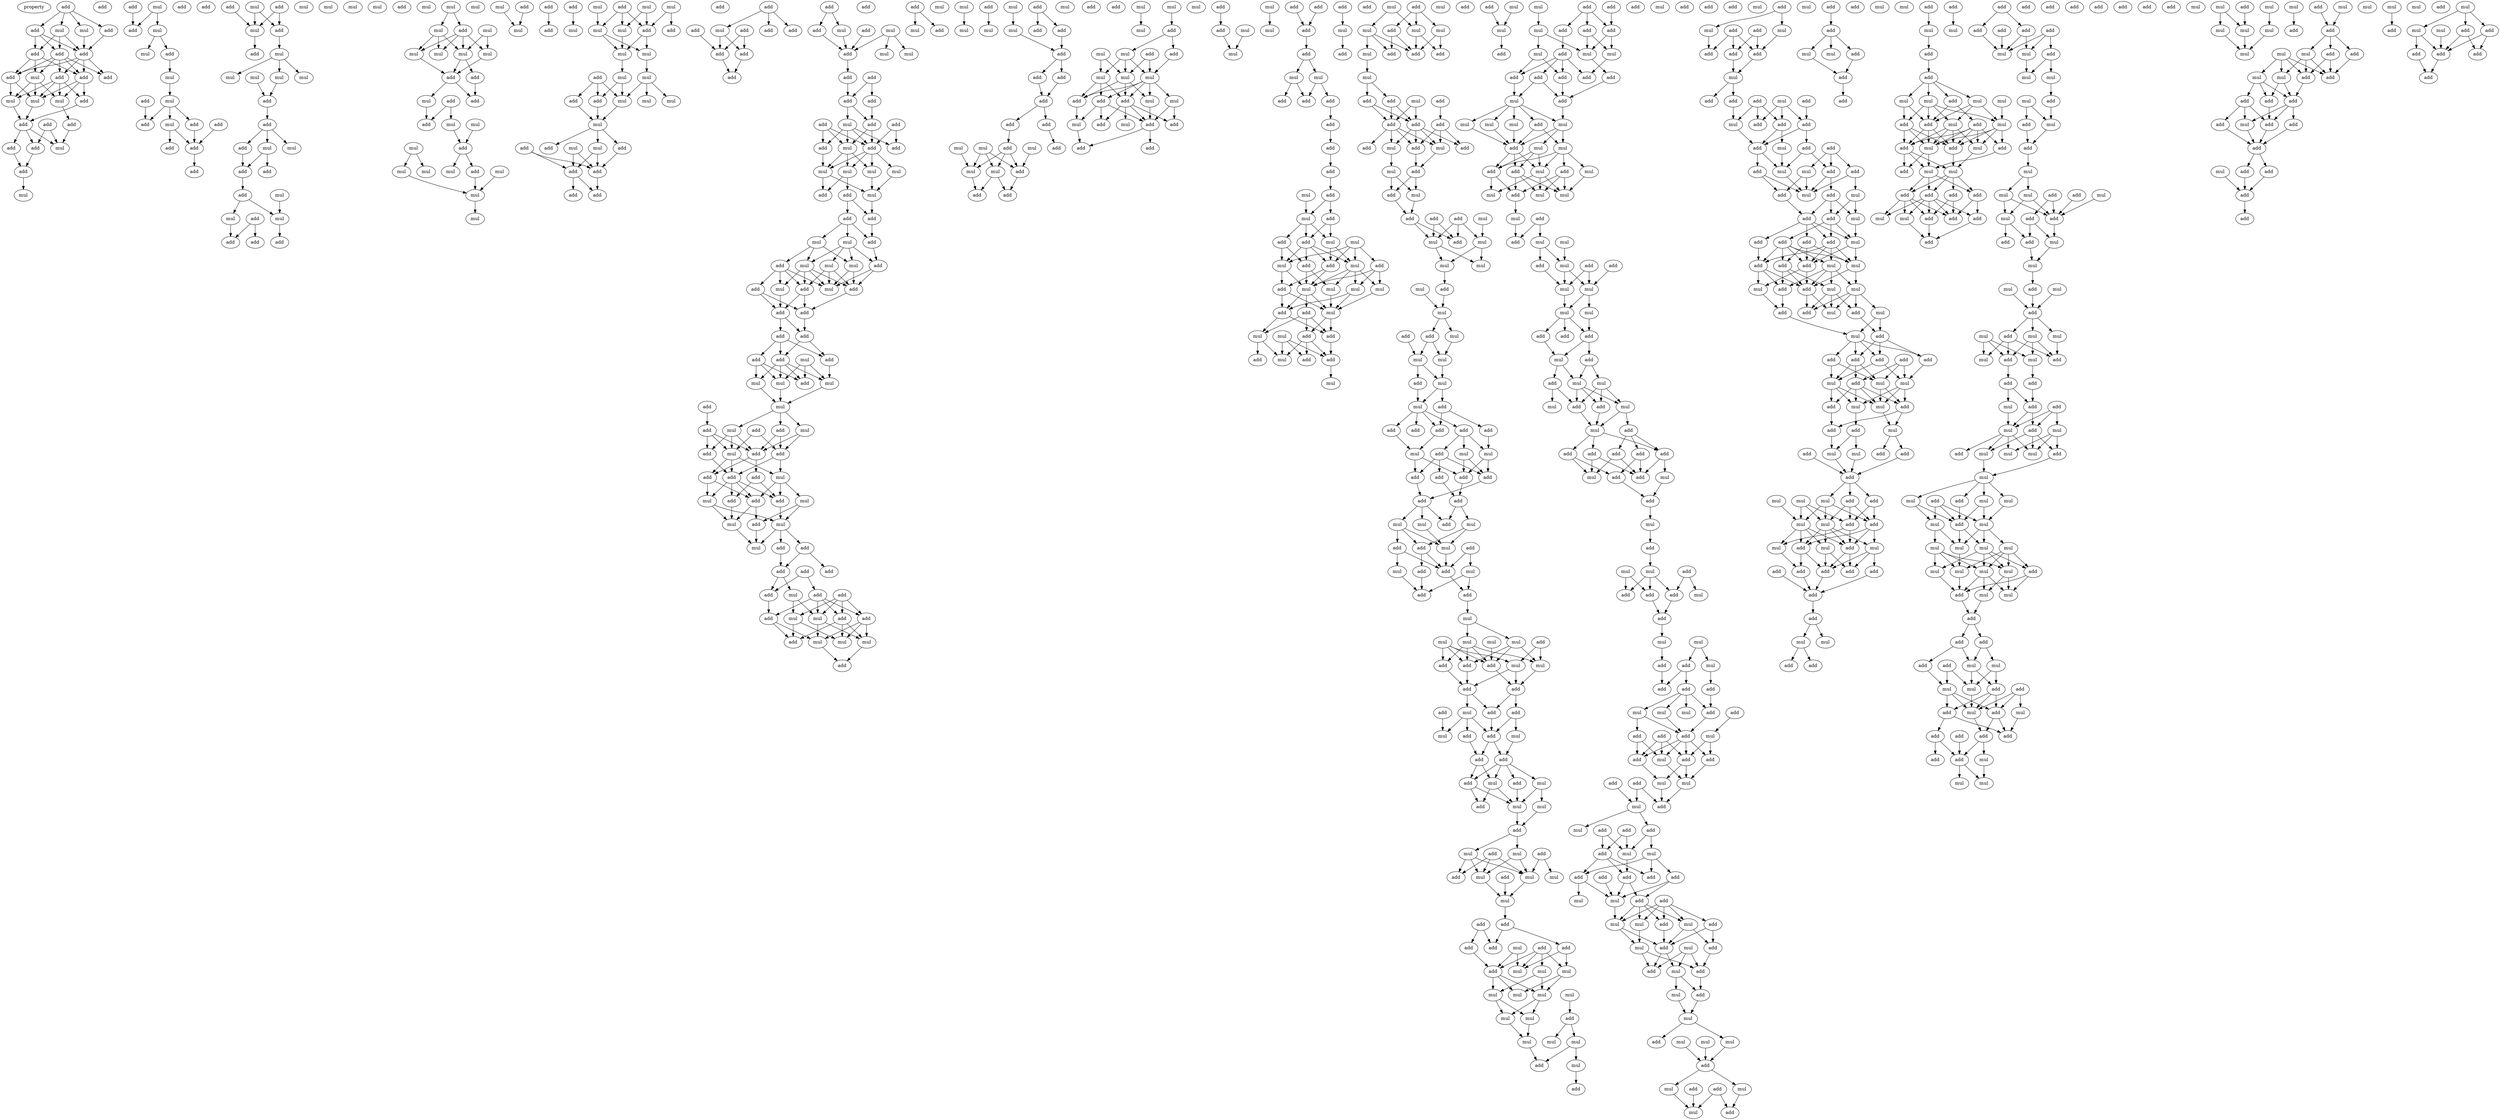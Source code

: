 digraph {
    node [fontcolor=black]
    property [mul=2,lf=1.3]
    0 [ label = add ];
    1 [ label = add ];
    2 [ label = mul ];
    3 [ label = mul ];
    4 [ label = add ];
    5 [ label = add ];
    6 [ label = add ];
    7 [ label = add ];
    8 [ label = add ];
    9 [ label = add ];
    10 [ label = mul ];
    11 [ label = add ];
    12 [ label = add ];
    13 [ label = mul ];
    14 [ label = mul ];
    15 [ label = add ];
    16 [ label = mul ];
    17 [ label = add ];
    18 [ label = add ];
    19 [ label = add ];
    20 [ label = add ];
    21 [ label = mul ];
    22 [ label = add ];
    23 [ label = add ];
    24 [ label = add ];
    25 [ label = mul ];
    26 [ label = mul ];
    27 [ label = add ];
    28 [ label = add ];
    29 [ label = mul ];
    30 [ label = mul ];
    31 [ label = add ];
    32 [ label = add ];
    33 [ label = add ];
    34 [ label = mul ];
    35 [ label = mul ];
    36 [ label = add ];
    37 [ label = add ];
    38 [ label = add ];
    39 [ label = mul ];
    40 [ label = add ];
    41 [ label = add ];
    42 [ label = add ];
    43 [ label = add ];
    44 [ label = add ];
    45 [ label = add ];
    46 [ label = mul ];
    47 [ label = mul ];
    48 [ label = add ];
    49 [ label = add ];
    50 [ label = mul ];
    51 [ label = mul ];
    52 [ label = mul ];
    53 [ label = mul ];
    54 [ label = mul ];
    55 [ label = mul ];
    56 [ label = add ];
    57 [ label = mul ];
    58 [ label = add ];
    59 [ label = add ];
    60 [ label = mul ];
    61 [ label = mul ];
    62 [ label = mul ];
    63 [ label = add ];
    64 [ label = add ];
    65 [ label = mul ];
    66 [ label = add ];
    67 [ label = mul ];
    68 [ label = mul ];
    69 [ label = add ];
    70 [ label = mul ];
    71 [ label = add ];
    72 [ label = add ];
    73 [ label = add ];
    74 [ label = add ];
    75 [ label = mul ];
    76 [ label = mul ];
    77 [ label = mul ];
    78 [ label = add ];
    79 [ label = mul ];
    80 [ label = mul ];
    81 [ label = mul ];
    82 [ label = mul ];
    83 [ label = mul ];
    84 [ label = mul ];
    85 [ label = add ];
    86 [ label = add ];
    87 [ label = mul ];
    88 [ label = add ];
    89 [ label = add ];
    90 [ label = add ];
    91 [ label = mul ];
    92 [ label = mul ];
    93 [ label = mul ];
    94 [ label = add ];
    95 [ label = mul ];
    96 [ label = mul ];
    97 [ label = add ];
    98 [ label = mul ];
    99 [ label = mul ];
    100 [ label = mul ];
    101 [ label = mul ];
    102 [ label = mul ];
    103 [ label = add ];
    104 [ label = add ];
    105 [ label = mul ];
    106 [ label = add ];
    107 [ label = add ];
    108 [ label = mul ];
    109 [ label = add ];
    110 [ label = mul ];
    111 [ label = mul ];
    112 [ label = mul ];
    113 [ label = mul ];
    114 [ label = add ];
    115 [ label = mul ];
    116 [ label = add ];
    117 [ label = mul ];
    118 [ label = mul ];
    119 [ label = add ];
    120 [ label = mul ];
    121 [ label = mul ];
    122 [ label = mul ];
    123 [ label = mul ];
    124 [ label = mul ];
    125 [ label = add ];
    126 [ label = add ];
    127 [ label = mul ];
    128 [ label = mul ];
    129 [ label = add ];
    130 [ label = add ];
    131 [ label = mul ];
    132 [ label = add ];
    133 [ label = add ];
    134 [ label = add ];
    135 [ label = add ];
    136 [ label = add ];
    137 [ label = add ];
    138 [ label = add ];
    139 [ label = add ];
    140 [ label = mul ];
    141 [ label = add ];
    142 [ label = add ];
    143 [ label = add ];
    144 [ label = add ];
    145 [ label = add ];
    146 [ label = add ];
    147 [ label = add ];
    148 [ label = mul ];
    149 [ label = add ];
    150 [ label = mul ];
    151 [ label = add ];
    152 [ label = add ];
    153 [ label = mul ];
    154 [ label = mul ];
    155 [ label = add ];
    156 [ label = add ];
    157 [ label = add ];
    158 [ label = add ];
    159 [ label = mul ];
    160 [ label = add ];
    161 [ label = add ];
    162 [ label = add ];
    163 [ label = add ];
    164 [ label = add ];
    165 [ label = mul ];
    166 [ label = add ];
    167 [ label = mul ];
    168 [ label = mul ];
    169 [ label = mul ];
    170 [ label = mul ];
    171 [ label = mul ];
    172 [ label = add ];
    173 [ label = add ];
    174 [ label = add ];
    175 [ label = add ];
    176 [ label = mul ];
    177 [ label = mul ];
    178 [ label = add ];
    179 [ label = mul ];
    180 [ label = mul ];
    181 [ label = add ];
    182 [ label = add ];
    183 [ label = mul ];
    184 [ label = add ];
    185 [ label = mul ];
    186 [ label = mul ];
    187 [ label = add ];
    188 [ label = add ];
    189 [ label = add ];
    190 [ label = add ];
    191 [ label = add ];
    192 [ label = add ];
    193 [ label = add ];
    194 [ label = mul ];
    195 [ label = add ];
    196 [ label = add ];
    197 [ label = add ];
    198 [ label = mul ];
    199 [ label = add ];
    200 [ label = mul ];
    201 [ label = mul ];
    202 [ label = add ];
    203 [ label = mul ];
    204 [ label = mul ];
    205 [ label = mul ];
    206 [ label = add ];
    207 [ label = add ];
    208 [ label = add ];
    209 [ label = add ];
    210 [ label = mul ];
    211 [ label = add ];
    212 [ label = add ];
    213 [ label = add ];
    214 [ label = add ];
    215 [ label = mul ];
    216 [ label = add ];
    217 [ label = mul ];
    218 [ label = add ];
    219 [ label = add ];
    220 [ label = mul ];
    221 [ label = add ];
    222 [ label = mul ];
    223 [ label = add ];
    224 [ label = mul ];
    225 [ label = mul ];
    226 [ label = add ];
    227 [ label = add ];
    228 [ label = add ];
    229 [ label = add ];
    230 [ label = add ];
    231 [ label = add ];
    232 [ label = mul ];
    233 [ label = add ];
    234 [ label = add ];
    235 [ label = add ];
    236 [ label = mul ];
    237 [ label = add ];
    238 [ label = add ];
    239 [ label = mul ];
    240 [ label = mul ];
    241 [ label = mul ];
    242 [ label = add ];
    243 [ label = mul ];
    244 [ label = add ];
    245 [ label = add ];
    246 [ label = mul ];
    247 [ label = mul ];
    248 [ label = add ];
    249 [ label = mul ];
    250 [ label = add ];
    251 [ label = mul ];
    252 [ label = mul ];
    253 [ label = mul ];
    254 [ label = add ];
    255 [ label = add ];
    256 [ label = mul ];
    257 [ label = add ];
    258 [ label = mul ];
    259 [ label = add ];
    260 [ label = add ];
    261 [ label = add ];
    262 [ label = add ];
    263 [ label = add ];
    264 [ label = add ];
    265 [ label = add ];
    266 [ label = add ];
    267 [ label = mul ];
    268 [ label = add ];
    269 [ label = mul ];
    270 [ label = mul ];
    271 [ label = add ];
    272 [ label = mul ];
    273 [ label = mul ];
    274 [ label = add ];
    275 [ label = add ];
    276 [ label = add ];
    277 [ label = mul ];
    278 [ label = mul ];
    279 [ label = mul ];
    280 [ label = mul ];
    281 [ label = add ];
    282 [ label = mul ];
    283 [ label = add ];
    284 [ label = mul ];
    285 [ label = add ];
    286 [ label = mul ];
    287 [ label = mul ];
    288 [ label = mul ];
    289 [ label = mul ];
    290 [ label = mul ];
    291 [ label = add ];
    292 [ label = add ];
    293 [ label = add ];
    294 [ label = mul ];
    295 [ label = add ];
    296 [ label = add ];
    297 [ label = mul ];
    298 [ label = add ];
    299 [ label = add ];
    300 [ label = add ];
    301 [ label = add ];
    302 [ label = mul ];
    303 [ label = add ];
    304 [ label = mul ];
    305 [ label = mul ];
    306 [ label = add ];
    307 [ label = add ];
    308 [ label = mul ];
    309 [ label = add ];
    310 [ label = add ];
    311 [ label = mul ];
    312 [ label = mul ];
    313 [ label = add ];
    314 [ label = add ];
    315 [ label = add ];
    316 [ label = add ];
    317 [ label = add ];
    318 [ label = mul ];
    319 [ label = add ];
    320 [ label = add ];
    321 [ label = add ];
    322 [ label = add ];
    323 [ label = add ];
    324 [ label = mul ];
    325 [ label = add ];
    326 [ label = mul ];
    327 [ label = add ];
    328 [ label = add ];
    329 [ label = mul ];
    330 [ label = mul ];
    331 [ label = mul ];
    332 [ label = mul ];
    333 [ label = add ];
    334 [ label = add ];
    335 [ label = add ];
    336 [ label = mul ];
    337 [ label = mul ];
    338 [ label = add ];
    339 [ label = mul ];
    340 [ label = mul ];
    341 [ label = mul ];
    342 [ label = add ];
    343 [ label = add ];
    344 [ label = mul ];
    345 [ label = add ];
    346 [ label = add ];
    347 [ label = mul ];
    348 [ label = add ];
    349 [ label = add ];
    350 [ label = add ];
    351 [ label = mul ];
    352 [ label = mul ];
    353 [ label = mul ];
    354 [ label = add ];
    355 [ label = mul ];
    356 [ label = mul ];
    357 [ label = mul ];
    358 [ label = add ];
    359 [ label = add ];
    360 [ label = mul ];
    361 [ label = add ];
    362 [ label = add ];
    363 [ label = mul ];
    364 [ label = add ];
    365 [ label = add ];
    366 [ label = add ];
    367 [ label = mul ];
    368 [ label = mul ];
    369 [ label = add ];
    370 [ label = add ];
    371 [ label = add ];
    372 [ label = mul ];
    373 [ label = add ];
    374 [ label = add ];
    375 [ label = mul ];
    376 [ label = add ];
    377 [ label = add ];
    378 [ label = mul ];
    379 [ label = add ];
    380 [ label = mul ];
    381 [ label = mul ];
    382 [ label = add ];
    383 [ label = add ];
    384 [ label = add ];
    385 [ label = mul ];
    386 [ label = mul ];
    387 [ label = add ];
    388 [ label = mul ];
    389 [ label = add ];
    390 [ label = mul ];
    391 [ label = mul ];
    392 [ label = add ];
    393 [ label = mul ];
    394 [ label = mul ];
    395 [ label = add ];
    396 [ label = add ];
    397 [ label = mul ];
    398 [ label = mul ];
    399 [ label = mul ];
    400 [ label = add ];
    401 [ label = mul ];
    402 [ label = add ];
    403 [ label = add ];
    404 [ label = add ];
    405 [ label = add ];
    406 [ label = add ];
    407 [ label = add ];
    408 [ label = mul ];
    409 [ label = mul ];
    410 [ label = mul ];
    411 [ label = add ];
    412 [ label = add ];
    413 [ label = add ];
    414 [ label = add ];
    415 [ label = add ];
    416 [ label = add ];
    417 [ label = add ];
    418 [ label = mul ];
    419 [ label = mul ];
    420 [ label = mul ];
    421 [ label = add ];
    422 [ label = add ];
    423 [ label = add ];
    424 [ label = add ];
    425 [ label = mul ];
    426 [ label = mul ];
    427 [ label = add ];
    428 [ label = mul ];
    429 [ label = add ];
    430 [ label = add ];
    431 [ label = add ];
    432 [ label = mul ];
    433 [ label = mul ];
    434 [ label = mul ];
    435 [ label = mul ];
    436 [ label = mul ];
    437 [ label = add ];
    438 [ label = add ];
    439 [ label = add ];
    440 [ label = add ];
    441 [ label = mul ];
    442 [ label = mul ];
    443 [ label = add ];
    444 [ label = add ];
    445 [ label = mul ];
    446 [ label = add ];
    447 [ label = add ];
    448 [ label = add ];
    449 [ label = add ];
    450 [ label = mul ];
    451 [ label = add ];
    452 [ label = mul ];
    453 [ label = add ];
    454 [ label = add ];
    455 [ label = mul ];
    456 [ label = add ];
    457 [ label = add ];
    458 [ label = mul ];
    459 [ label = add ];
    460 [ label = mul ];
    461 [ label = mul ];
    462 [ label = add ];
    463 [ label = add ];
    464 [ label = add ];
    465 [ label = mul ];
    466 [ label = mul ];
    467 [ label = mul ];
    468 [ label = add ];
    469 [ label = mul ];
    470 [ label = add ];
    471 [ label = mul ];
    472 [ label = mul ];
    473 [ label = add ];
    474 [ label = add ];
    475 [ label = add ];
    476 [ label = add ];
    477 [ label = add ];
    478 [ label = add ];
    479 [ label = mul ];
    480 [ label = mul ];
    481 [ label = add ];
    482 [ label = mul ];
    483 [ label = mul ];
    484 [ label = mul ];
    485 [ label = mul ];
    486 [ label = mul ];
    487 [ label = mul ];
    488 [ label = add ];
    489 [ label = mul ];
    490 [ label = mul ];
    491 [ label = mul ];
    492 [ label = mul ];
    493 [ label = mul ];
    494 [ label = add ];
    495 [ label = mul ];
    496 [ label = add ];
    497 [ label = add ];
    498 [ label = mul ];
    499 [ label = mul ];
    500 [ label = mul ];
    501 [ label = add ];
    502 [ label = add ];
    503 [ label = add ];
    504 [ label = add ];
    505 [ label = add ];
    506 [ label = add ];
    507 [ label = mul ];
    508 [ label = add ];
    509 [ label = mul ];
    510 [ label = mul ];
    511 [ label = mul ];
    512 [ label = add ];
    513 [ label = add ];
    514 [ label = add ];
    515 [ label = add ];
    516 [ label = add ];
    517 [ label = add ];
    518 [ label = mul ];
    519 [ label = mul ];
    520 [ label = mul ];
    521 [ label = mul ];
    522 [ label = add ];
    523 [ label = mul ];
    524 [ label = add ];
    525 [ label = mul ];
    526 [ label = mul ];
    527 [ label = mul ];
    528 [ label = mul ];
    529 [ label = add ];
    530 [ label = add ];
    531 [ label = add ];
    532 [ label = mul ];
    533 [ label = add ];
    534 [ label = mul ];
    535 [ label = mul ];
    536 [ label = add ];
    537 [ label = mul ];
    538 [ label = add ];
    539 [ label = mul ];
    540 [ label = mul ];
    541 [ label = add ];
    542 [ label = mul ];
    543 [ label = add ];
    544 [ label = add ];
    545 [ label = mul ];
    546 [ label = mul ];
    547 [ label = mul ];
    548 [ label = mul ];
    549 [ label = add ];
    550 [ label = add ];
    551 [ label = add ];
    552 [ label = add ];
    553 [ label = mul ];
    554 [ label = mul ];
    555 [ label = add ];
    556 [ label = mul ];
    557 [ label = add ];
    558 [ label = mul ];
    559 [ label = add ];
    560 [ label = mul ];
    561 [ label = add ];
    562 [ label = mul ];
    563 [ label = mul ];
    564 [ label = add ];
    565 [ label = add ];
    566 [ label = add ];
    567 [ label = add ];
    568 [ label = add ];
    569 [ label = add ];
    570 [ label = mul ];
    571 [ label = add ];
    572 [ label = mul ];
    573 [ label = add ];
    574 [ label = add ];
    575 [ label = add ];
    576 [ label = mul ];
    577 [ label = add ];
    578 [ label = mul ];
    579 [ label = add ];
    580 [ label = mul ];
    581 [ label = add ];
    582 [ label = add ];
    583 [ label = add ];
    584 [ label = mul ];
    585 [ label = add ];
    586 [ label = mul ];
    587 [ label = mul ];
    588 [ label = add ];
    589 [ label = mul ];
    590 [ label = add ];
    591 [ label = add ];
    592 [ label = add ];
    593 [ label = add ];
    594 [ label = mul ];
    595 [ label = add ];
    596 [ label = add ];
    597 [ label = mul ];
    598 [ label = mul ];
    599 [ label = add ];
    600 [ label = add ];
    601 [ label = add ];
    602 [ label = mul ];
    603 [ label = add ];
    604 [ label = mul ];
    605 [ label = add ];
    606 [ label = add ];
    607 [ label = add ];
    608 [ label = mul ];
    609 [ label = mul ];
    610 [ label = add ];
    611 [ label = mul ];
    612 [ label = add ];
    613 [ label = add ];
    614 [ label = mul ];
    615 [ label = add ];
    616 [ label = add ];
    617 [ label = mul ];
    618 [ label = mul ];
    619 [ label = add ];
    620 [ label = add ];
    621 [ label = add ];
    622 [ label = add ];
    623 [ label = add ];
    624 [ label = add ];
    625 [ label = add ];
    626 [ label = mul ];
    627 [ label = mul ];
    628 [ label = add ];
    629 [ label = mul ];
    630 [ label = add ];
    631 [ label = mul ];
    632 [ label = add ];
    633 [ label = mul ];
    634 [ label = add ];
    635 [ label = mul ];
    636 [ label = add ];
    637 [ label = mul ];
    638 [ label = add ];
    639 [ label = add ];
    640 [ label = mul ];
    641 [ label = add ];
    642 [ label = add ];
    643 [ label = add ];
    644 [ label = mul ];
    645 [ label = mul ];
    646 [ label = add ];
    647 [ label = mul ];
    648 [ label = mul ];
    649 [ label = mul ];
    650 [ label = mul ];
    651 [ label = add ];
    652 [ label = mul ];
    653 [ label = add ];
    654 [ label = mul ];
    655 [ label = add ];
    656 [ label = add ];
    657 [ label = mul ];
    658 [ label = add ];
    659 [ label = mul ];
    660 [ label = add ];
    661 [ label = mul ];
    662 [ label = add ];
    663 [ label = add ];
    664 [ label = add ];
    665 [ label = add ];
    666 [ label = mul ];
    667 [ label = add ];
    668 [ label = add ];
    669 [ label = add ];
    670 [ label = mul ];
    671 [ label = add ];
    672 [ label = mul ];
    673 [ label = add ];
    674 [ label = add ];
    675 [ label = add ];
    676 [ label = add ];
    677 [ label = mul ];
    678 [ label = add ];
    679 [ label = add ];
    680 [ label = add ];
    681 [ label = mul ];
    682 [ label = mul ];
    683 [ label = add ];
    684 [ label = add ];
    685 [ label = mul ];
    686 [ label = add ];
    687 [ label = add ];
    688 [ label = mul ];
    689 [ label = mul ];
    690 [ label = add ];
    691 [ label = add ];
    692 [ label = add ];
    693 [ label = mul ];
    694 [ label = add ];
    695 [ label = add ];
    696 [ label = add ];
    697 [ label = mul ];
    698 [ label = add ];
    699 [ label = add ];
    700 [ label = mul ];
    701 [ label = add ];
    702 [ label = add ];
    703 [ label = mul ];
    704 [ label = mul ];
    705 [ label = add ];
    706 [ label = mul ];
    707 [ label = mul ];
    708 [ label = add ];
    709 [ label = add ];
    710 [ label = add ];
    711 [ label = mul ];
    712 [ label = mul ];
    713 [ label = add ];
    714 [ label = add ];
    715 [ label = add ];
    716 [ label = add ];
    717 [ label = add ];
    718 [ label = add ];
    719 [ label = mul ];
    720 [ label = mul ];
    721 [ label = mul ];
    722 [ label = add ];
    723 [ label = add ];
    724 [ label = mul ];
    725 [ label = mul ];
    726 [ label = add ];
    727 [ label = add ];
    728 [ label = mul ];
    729 [ label = add ];
    730 [ label = mul ];
    731 [ label = add ];
    732 [ label = mul ];
    733 [ label = add ];
    734 [ label = add ];
    735 [ label = add ];
    736 [ label = mul ];
    737 [ label = add ];
    738 [ label = add ];
    739 [ label = mul ];
    740 [ label = mul ];
    741 [ label = add ];
    742 [ label = add ];
    743 [ label = mul ];
    744 [ label = mul ];
    745 [ label = mul ];
    746 [ label = add ];
    747 [ label = add ];
    748 [ label = mul ];
    749 [ label = mul ];
    750 [ label = add ];
    751 [ label = add ];
    752 [ label = add ];
    753 [ label = add ];
    754 [ label = add ];
    755 [ label = add ];
    756 [ label = mul ];
    757 [ label = add ];
    758 [ label = mul ];
    759 [ label = mul ];
    760 [ label = add ];
    761 [ label = add ];
    762 [ label = add ];
    763 [ label = add ];
    764 [ label = mul ];
    765 [ label = mul ];
    766 [ label = add ];
    767 [ label = add ];
    768 [ label = add ];
    769 [ label = add ];
    770 [ label = mul ];
    771 [ label = mul ];
    772 [ label = add ];
    773 [ label = mul ];
    774 [ label = add ];
    775 [ label = add ];
    776 [ label = mul ];
    777 [ label = mul ];
    778 [ label = mul ];
    779 [ label = mul ];
    780 [ label = add ];
    781 [ label = add ];
    782 [ label = add ];
    783 [ label = add ];
    784 [ label = mul ];
    785 [ label = mul ];
    786 [ label = add ];
    787 [ label = mul ];
    788 [ label = add ];
    789 [ label = add ];
    790 [ label = mul ];
    791 [ label = mul ];
    792 [ label = mul ];
    793 [ label = add ];
    794 [ label = add ];
    795 [ label = add ];
    796 [ label = add ];
    797 [ label = add ];
    798 [ label = add ];
    799 [ label = add ];
    800 [ label = mul ];
    801 [ label = add ];
    802 [ label = mul ];
    803 [ label = add ];
    804 [ label = add ];
    805 [ label = add ];
    806 [ label = add ];
    807 [ label = add ];
    808 [ label = add ];
    809 [ label = add ];
    810 [ label = mul ];
    811 [ label = mul ];
    812 [ label = mul ];
    813 [ label = add ];
    814 [ label = mul ];
    815 [ label = mul ];
    816 [ label = mul ];
    817 [ label = add ];
    818 [ label = add ];
    819 [ label = add ];
    820 [ label = add ];
    821 [ label = mul ];
    822 [ label = add ];
    823 [ label = add ];
    824 [ label = mul ];
    825 [ label = add ];
    826 [ label = mul ];
    827 [ label = mul ];
    828 [ label = mul ];
    829 [ label = add ];
    830 [ label = mul ];
    831 [ label = add ];
    832 [ label = add ];
    833 [ label = add ];
    834 [ label = add ];
    835 [ label = mul ];
    836 [ label = mul ];
    837 [ label = mul ];
    838 [ label = add ];
    839 [ label = add ];
    840 [ label = mul ];
    841 [ label = add ];
    842 [ label = add ];
    843 [ label = mul ];
    844 [ label = add ];
    845 [ label = mul ];
    846 [ label = mul ];
    847 [ label = add ];
    848 [ label = mul ];
    849 [ label = add ];
    850 [ label = mul ];
    851 [ label = add ];
    852 [ label = add ];
    853 [ label = add ];
    854 [ label = mul ];
    855 [ label = add ];
    856 [ label = mul ];
    857 [ label = add ];
    858 [ label = mul ];
    859 [ label = add ];
    860 [ label = mul ];
    861 [ label = add ];
    862 [ label = mul ];
    863 [ label = mul ];
    864 [ label = add ];
    865 [ label = mul ];
    866 [ label = add ];
    867 [ label = mul ];
    868 [ label = add ];
    869 [ label = mul ];
    870 [ label = mul ];
    871 [ label = add ];
    872 [ label = mul ];
    873 [ label = mul ];
    874 [ label = mul ];
    875 [ label = mul ];
    876 [ label = mul ];
    877 [ label = mul ];
    878 [ label = mul ];
    879 [ label = add ];
    880 [ label = mul ];
    881 [ label = mul ];
    882 [ label = mul ];
    883 [ label = mul ];
    884 [ label = add ];
    885 [ label = mul ];
    886 [ label = add ];
    887 [ label = add ];
    888 [ label = add ];
    889 [ label = add ];
    890 [ label = mul ];
    891 [ label = add ];
    892 [ label = mul ];
    893 [ label = add ];
    894 [ label = add ];
    895 [ label = mul ];
    896 [ label = mul ];
    897 [ label = add ];
    898 [ label = add ];
    899 [ label = mul ];
    900 [ label = add ];
    901 [ label = mul ];
    902 [ label = add ];
    903 [ label = add ];
    904 [ label = add ];
    905 [ label = add ];
    906 [ label = add ];
    907 [ label = add ];
    908 [ label = mul ];
    909 [ label = mul ];
    910 [ label = mul ];
    911 [ label = mul ];
    912 [ label = mul ];
    913 [ label = add ];
    914 [ label = mul ];
    915 [ label = mul ];
    916 [ label = mul ];
    917 [ label = mul ];
    918 [ label = mul ];
    919 [ label = mul ];
    920 [ label = add ];
    921 [ label = add ];
    922 [ label = mul ];
    923 [ label = add ];
    924 [ label = mul ];
    925 [ label = mul ];
    926 [ label = add ];
    927 [ label = add ];
    928 [ label = add ];
    929 [ label = mul ];
    930 [ label = add ];
    931 [ label = mul ];
    932 [ label = add ];
    933 [ label = add ];
    934 [ label = add ];
    935 [ label = add ];
    936 [ label = add ];
    937 [ label = add ];
    938 [ label = mul ];
    939 [ label = add ];
    940 [ label = mul ];
    941 [ label = mul ];
    942 [ label = add ];
    943 [ label = add ];
    944 [ label = add ];
    945 [ label = add ];
    946 [ label = mul ];
    947 [ label = add ];
    948 [ label = mul ];
    949 [ label = add ];
    950 [ label = mul ];
    951 [ label = add ];
    952 [ label = add ];
    953 [ label = mul ];
    954 [ label = mul ];
    955 [ label = add ];
    956 [ label = add ];
    957 [ label = add ];
    958 [ label = add ];
    0 -> 1 [ name = 0 ];
    0 -> 2 [ name = 1 ];
    0 -> 3 [ name = 2 ];
    0 -> 4 [ name = 3 ];
    1 -> 5 [ name = 4 ];
    1 -> 6 [ name = 5 ];
    1 -> 7 [ name = 6 ];
    2 -> 7 [ name = 7 ];
    3 -> 5 [ name = 8 ];
    3 -> 6 [ name = 9 ];
    3 -> 7 [ name = 10 ];
    4 -> 7 [ name = 11 ];
    5 -> 8 [ name = 12 ];
    5 -> 9 [ name = 13 ];
    5 -> 10 [ name = 14 ];
    5 -> 11 [ name = 15 ];
    5 -> 12 [ name = 16 ];
    6 -> 8 [ name = 17 ];
    6 -> 10 [ name = 18 ];
    6 -> 11 [ name = 19 ];
    7 -> 8 [ name = 20 ];
    7 -> 9 [ name = 21 ];
    7 -> 11 [ name = 22 ];
    7 -> 12 [ name = 23 ];
    8 -> 13 [ name = 24 ];
    8 -> 16 [ name = 25 ];
    9 -> 13 [ name = 26 ];
    9 -> 14 [ name = 27 ];
    9 -> 15 [ name = 28 ];
    9 -> 16 [ name = 29 ];
    10 -> 13 [ name = 30 ];
    10 -> 14 [ name = 31 ];
    10 -> 16 [ name = 32 ];
    11 -> 13 [ name = 33 ];
    11 -> 14 [ name = 34 ];
    11 -> 15 [ name = 35 ];
    13 -> 17 [ name = 36 ];
    14 -> 18 [ name = 37 ];
    15 -> 17 [ name = 38 ];
    16 -> 17 [ name = 39 ];
    17 -> 20 [ name = 40 ];
    17 -> 21 [ name = 41 ];
    17 -> 22 [ name = 42 ];
    18 -> 21 [ name = 43 ];
    19 -> 20 [ name = 44 ];
    19 -> 21 [ name = 45 ];
    20 -> 23 [ name = 46 ];
    22 -> 23 [ name = 47 ];
    23 -> 25 [ name = 48 ];
    26 -> 28 [ name = 49 ];
    26 -> 29 [ name = 50 ];
    27 -> 28 [ name = 51 ];
    29 -> 30 [ name = 52 ];
    29 -> 32 [ name = 53 ];
    32 -> 34 [ name = 54 ];
    34 -> 35 [ name = 55 ];
    35 -> 38 [ name = 56 ];
    35 -> 39 [ name = 57 ];
    35 -> 40 [ name = 58 ];
    36 -> 38 [ name = 59 ];
    37 -> 42 [ name = 60 ];
    39 -> 41 [ name = 61 ];
    39 -> 42 [ name = 62 ];
    40 -> 42 [ name = 63 ];
    42 -> 45 [ name = 64 ];
    43 -> 47 [ name = 65 ];
    43 -> 48 [ name = 66 ];
    44 -> 47 [ name = 67 ];
    46 -> 47 [ name = 68 ];
    46 -> 48 [ name = 69 ];
    47 -> 49 [ name = 70 ];
    48 -> 50 [ name = 71 ];
    50 -> 51 [ name = 72 ];
    50 -> 53 [ name = 73 ];
    50 -> 55 [ name = 74 ];
    52 -> 56 [ name = 75 ];
    53 -> 56 [ name = 76 ];
    56 -> 58 [ name = 77 ];
    58 -> 59 [ name = 78 ];
    58 -> 60 [ name = 79 ];
    58 -> 62 [ name = 80 ];
    59 -> 64 [ name = 81 ];
    62 -> 63 [ name = 82 ];
    62 -> 64 [ name = 83 ];
    64 -> 66 [ name = 84 ];
    66 -> 68 [ name = 85 ];
    66 -> 70 [ name = 86 ];
    67 -> 70 [ name = 87 ];
    68 -> 71 [ name = 88 ];
    69 -> 71 [ name = 89 ];
    69 -> 72 [ name = 90 ];
    70 -> 73 [ name = 91 ];
    76 -> 78 [ name = 92 ];
    76 -> 79 [ name = 93 ];
    77 -> 80 [ name = 94 ];
    77 -> 82 [ name = 95 ];
    78 -> 80 [ name = 96 ];
    78 -> 81 [ name = 97 ];
    78 -> 82 [ name = 98 ];
    78 -> 83 [ name = 99 ];
    79 -> 81 [ name = 100 ];
    79 -> 82 [ name = 101 ];
    79 -> 83 [ name = 102 ];
    80 -> 85 [ name = 103 ];
    81 -> 85 [ name = 104 ];
    82 -> 85 [ name = 105 ];
    82 -> 86 [ name = 106 ];
    85 -> 87 [ name = 107 ];
    85 -> 88 [ name = 108 ];
    86 -> 88 [ name = 109 ];
    87 -> 90 [ name = 110 ];
    89 -> 90 [ name = 111 ];
    89 -> 92 [ name = 112 ];
    91 -> 94 [ name = 113 ];
    92 -> 94 [ name = 114 ];
    93 -> 96 [ name = 115 ];
    93 -> 98 [ name = 116 ];
    94 -> 97 [ name = 117 ];
    94 -> 99 [ name = 118 ];
    95 -> 100 [ name = 119 ];
    96 -> 100 [ name = 120 ];
    97 -> 100 [ name = 121 ];
    100 -> 102 [ name = 122 ];
    101 -> 105 [ name = 123 ];
    103 -> 106 [ name = 124 ];
    104 -> 105 [ name = 125 ];
    107 -> 108 [ name = 126 ];
    109 -> 113 [ name = 127 ];
    109 -> 115 [ name = 128 ];
    109 -> 116 [ name = 129 ];
    110 -> 114 [ name = 130 ];
    110 -> 116 [ name = 131 ];
    111 -> 115 [ name = 132 ];
    112 -> 113 [ name = 133 ];
    112 -> 116 [ name = 134 ];
    113 -> 118 [ name = 135 ];
    115 -> 117 [ name = 136 ];
    115 -> 118 [ name = 137 ];
    116 -> 117 [ name = 138 ];
    116 -> 118 [ name = 139 ];
    117 -> 120 [ name = 140 ];
    118 -> 121 [ name = 141 ];
    119 -> 124 [ name = 142 ];
    119 -> 125 [ name = 143 ];
    119 -> 126 [ name = 144 ];
    120 -> 122 [ name = 145 ];
    120 -> 123 [ name = 146 ];
    120 -> 124 [ name = 147 ];
    121 -> 124 [ name = 148 ];
    121 -> 125 [ name = 149 ];
    124 -> 127 [ name = 150 ];
    125 -> 127 [ name = 151 ];
    126 -> 127 [ name = 152 ];
    127 -> 129 [ name = 153 ];
    127 -> 130 [ name = 154 ];
    127 -> 131 [ name = 155 ];
    128 -> 133 [ name = 156 ];
    128 -> 134 [ name = 157 ];
    130 -> 134 [ name = 158 ];
    131 -> 133 [ name = 159 ];
    131 -> 134 [ name = 160 ];
    132 -> 133 [ name = 161 ];
    132 -> 134 [ name = 162 ];
    133 -> 136 [ name = 163 ];
    133 -> 137 [ name = 164 ];
    134 -> 136 [ name = 165 ];
    138 -> 139 [ name = 166 ];
    138 -> 140 [ name = 167 ];
    138 -> 143 [ name = 168 ];
    140 -> 144 [ name = 169 ];
    140 -> 145 [ name = 170 ];
    141 -> 144 [ name = 171 ];
    142 -> 144 [ name = 172 ];
    142 -> 145 [ name = 173 ];
    144 -> 146 [ name = 174 ];
    145 -> 146 [ name = 175 ];
    147 -> 149 [ name = 176 ];
    147 -> 150 [ name = 177 ];
    148 -> 152 [ name = 178 ];
    148 -> 153 [ name = 179 ];
    148 -> 154 [ name = 180 ];
    149 -> 152 [ name = 181 ];
    150 -> 152 [ name = 182 ];
    151 -> 152 [ name = 183 ];
    152 -> 155 [ name = 184 ];
    155 -> 157 [ name = 185 ];
    156 -> 157 [ name = 186 ];
    156 -> 158 [ name = 187 ];
    157 -> 159 [ name = 188 ];
    157 -> 161 [ name = 189 ];
    158 -> 161 [ name = 190 ];
    159 -> 163 [ name = 191 ];
    159 -> 164 [ name = 192 ];
    159 -> 165 [ name = 193 ];
    159 -> 166 [ name = 194 ];
    160 -> 163 [ name = 195 ];
    160 -> 165 [ name = 196 ];
    160 -> 166 [ name = 197 ];
    161 -> 163 [ name = 198 ];
    161 -> 165 [ name = 199 ];
    162 -> 163 [ name = 200 ];
    162 -> 164 [ name = 201 ];
    163 -> 167 [ name = 202 ];
    163 -> 168 [ name = 203 ];
    163 -> 169 [ name = 204 ];
    163 -> 170 [ name = 205 ];
    165 -> 167 [ name = 206 ];
    165 -> 169 [ name = 207 ];
    165 -> 170 [ name = 208 ];
    166 -> 169 [ name = 209 ];
    167 -> 171 [ name = 210 ];
    168 -> 171 [ name = 211 ];
    169 -> 171 [ name = 212 ];
    169 -> 173 [ name = 213 ];
    170 -> 172 [ name = 214 ];
    170 -> 173 [ name = 215 ];
    171 -> 175 [ name = 216 ];
    172 -> 174 [ name = 217 ];
    172 -> 175 [ name = 218 ];
    174 -> 176 [ name = 219 ];
    174 -> 177 [ name = 220 ];
    174 -> 178 [ name = 221 ];
    175 -> 178 [ name = 222 ];
    176 -> 179 [ name = 223 ];
    176 -> 181 [ name = 224 ];
    176 -> 183 [ name = 225 ];
    177 -> 179 [ name = 226 ];
    177 -> 180 [ name = 227 ];
    177 -> 182 [ name = 228 ];
    177 -> 183 [ name = 229 ];
    178 -> 182 [ name = 230 ];
    179 -> 185 [ name = 231 ];
    179 -> 186 [ name = 232 ];
    179 -> 187 [ name = 233 ];
    179 -> 188 [ name = 234 ];
    180 -> 186 [ name = 235 ];
    180 -> 187 [ name = 236 ];
    180 -> 188 [ name = 237 ];
    181 -> 184 [ name = 238 ];
    181 -> 185 [ name = 239 ];
    181 -> 186 [ name = 240 ];
    181 -> 187 [ name = 241 ];
    182 -> 186 [ name = 242 ];
    182 -> 188 [ name = 243 ];
    183 -> 186 [ name = 244 ];
    183 -> 188 [ name = 245 ];
    184 -> 189 [ name = 246 ];
    184 -> 190 [ name = 247 ];
    185 -> 189 [ name = 248 ];
    187 -> 189 [ name = 249 ];
    187 -> 190 [ name = 250 ];
    188 -> 190 [ name = 251 ];
    189 -> 191 [ name = 252 ];
    189 -> 192 [ name = 253 ];
    190 -> 191 [ name = 254 ];
    191 -> 195 [ name = 255 ];
    191 -> 196 [ name = 256 ];
    192 -> 195 [ name = 257 ];
    192 -> 196 [ name = 258 ];
    192 -> 197 [ name = 259 ];
    194 -> 199 [ name = 260 ];
    194 -> 200 [ name = 261 ];
    194 -> 201 [ name = 262 ];
    195 -> 201 [ name = 263 ];
    196 -> 198 [ name = 264 ];
    196 -> 199 [ name = 265 ];
    196 -> 200 [ name = 266 ];
    196 -> 201 [ name = 267 ];
    197 -> 198 [ name = 268 ];
    197 -> 199 [ name = 269 ];
    197 -> 200 [ name = 270 ];
    198 -> 203 [ name = 271 ];
    200 -> 203 [ name = 272 ];
    201 -> 203 [ name = 273 ];
    202 -> 206 [ name = 274 ];
    203 -> 204 [ name = 275 ];
    203 -> 205 [ name = 276 ];
    203 -> 208 [ name = 277 ];
    204 -> 209 [ name = 278 ];
    204 -> 212 [ name = 279 ];
    205 -> 210 [ name = 280 ];
    205 -> 211 [ name = 281 ];
    205 -> 212 [ name = 282 ];
    206 -> 210 [ name = 283 ];
    206 -> 211 [ name = 284 ];
    206 -> 212 [ name = 285 ];
    207 -> 209 [ name = 286 ];
    207 -> 210 [ name = 287 ];
    208 -> 209 [ name = 288 ];
    208 -> 212 [ name = 289 ];
    209 -> 213 [ name = 290 ];
    209 -> 215 [ name = 291 ];
    210 -> 213 [ name = 292 ];
    210 -> 215 [ name = 293 ];
    210 -> 216 [ name = 294 ];
    211 -> 213 [ name = 295 ];
    212 -> 214 [ name = 296 ];
    212 -> 216 [ name = 297 ];
    213 -> 218 [ name = 298 ];
    213 -> 219 [ name = 299 ];
    213 -> 220 [ name = 300 ];
    213 -> 221 [ name = 301 ];
    214 -> 218 [ name = 302 ];
    214 -> 221 [ name = 303 ];
    215 -> 217 [ name = 304 ];
    215 -> 218 [ name = 305 ];
    215 -> 219 [ name = 306 ];
    216 -> 219 [ name = 307 ];
    216 -> 220 [ name = 308 ];
    217 -> 222 [ name = 309 ];
    217 -> 223 [ name = 310 ];
    218 -> 222 [ name = 311 ];
    219 -> 223 [ name = 312 ];
    219 -> 224 [ name = 313 ];
    220 -> 222 [ name = 314 ];
    220 -> 224 [ name = 315 ];
    221 -> 224 [ name = 316 ];
    222 -> 225 [ name = 317 ];
    222 -> 226 [ name = 318 ];
    222 -> 227 [ name = 319 ];
    223 -> 225 [ name = 320 ];
    224 -> 225 [ name = 321 ];
    226 -> 228 [ name = 322 ];
    226 -> 230 [ name = 323 ];
    227 -> 230 [ name = 324 ];
    229 -> 233 [ name = 325 ];
    229 -> 234 [ name = 326 ];
    230 -> 232 [ name = 327 ];
    230 -> 233 [ name = 328 ];
    231 -> 235 [ name = 329 ];
    231 -> 236 [ name = 330 ];
    231 -> 237 [ name = 331 ];
    231 -> 239 [ name = 332 ];
    232 -> 236 [ name = 333 ];
    232 -> 239 [ name = 334 ];
    233 -> 238 [ name = 335 ];
    234 -> 235 [ name = 336 ];
    234 -> 237 [ name = 337 ];
    234 -> 238 [ name = 338 ];
    234 -> 239 [ name = 339 ];
    235 -> 240 [ name = 340 ];
    235 -> 242 [ name = 341 ];
    235 -> 243 [ name = 342 ];
    236 -> 242 [ name = 343 ];
    236 -> 243 [ name = 344 ];
    237 -> 240 [ name = 345 ];
    237 -> 241 [ name = 346 ];
    237 -> 243 [ name = 347 ];
    238 -> 241 [ name = 348 ];
    238 -> 242 [ name = 349 ];
    239 -> 240 [ name = 350 ];
    239 -> 241 [ name = 351 ];
    240 -> 244 [ name = 352 ];
    241 -> 244 [ name = 353 ];
    245 -> 246 [ name = 354 ];
    245 -> 248 [ name = 355 ];
    249 -> 251 [ name = 356 ];
    250 -> 252 [ name = 357 ];
    253 -> 258 [ name = 358 ];
    254 -> 255 [ name = 359 ];
    254 -> 259 [ name = 360 ];
    258 -> 260 [ name = 361 ];
    259 -> 260 [ name = 362 ];
    260 -> 261 [ name = 363 ];
    260 -> 262 [ name = 364 ];
    261 -> 263 [ name = 365 ];
    262 -> 263 [ name = 366 ];
    263 -> 265 [ name = 367 ];
    263 -> 266 [ name = 368 ];
    265 -> 268 [ name = 369 ];
    266 -> 271 [ name = 370 ];
    267 -> 274 [ name = 371 ];
    268 -> 272 [ name = 372 ];
    268 -> 273 [ name = 373 ];
    268 -> 274 [ name = 374 ];
    269 -> 273 [ name = 375 ];
    270 -> 272 [ name = 376 ];
    270 -> 273 [ name = 377 ];
    270 -> 274 [ name = 378 ];
    272 -> 275 [ name = 379 ];
    272 -> 276 [ name = 380 ];
    273 -> 276 [ name = 381 ];
    274 -> 275 [ name = 382 ];
    277 -> 280 [ name = 383 ];
    278 -> 281 [ name = 384 ];
    281 -> 282 [ name = 385 ];
    281 -> 283 [ name = 386 ];
    282 -> 286 [ name = 387 ];
    282 -> 287 [ name = 388 ];
    282 -> 288 [ name = 389 ];
    283 -> 288 [ name = 390 ];
    284 -> 286 [ name = 391 ];
    284 -> 287 [ name = 392 ];
    285 -> 287 [ name = 393 ];
    285 -> 288 [ name = 394 ];
    286 -> 291 [ name = 395 ];
    286 -> 292 [ name = 396 ];
    286 -> 293 [ name = 397 ];
    287 -> 289 [ name = 398 ];
    287 -> 291 [ name = 399 ];
    287 -> 292 [ name = 400 ];
    288 -> 289 [ name = 401 ];
    288 -> 290 [ name = 402 ];
    288 -> 291 [ name = 403 ];
    288 -> 292 [ name = 404 ];
    288 -> 293 [ name = 405 ];
    289 -> 298 [ name = 406 ];
    290 -> 296 [ name = 407 ];
    290 -> 298 [ name = 408 ];
    291 -> 294 [ name = 409 ];
    292 -> 295 [ name = 410 ];
    292 -> 296 [ name = 411 ];
    292 -> 297 [ name = 412 ];
    292 -> 298 [ name = 413 ];
    293 -> 294 [ name = 414 ];
    293 -> 295 [ name = 415 ];
    293 -> 298 [ name = 416 ];
    294 -> 299 [ name = 417 ];
    298 -> 299 [ name = 418 ];
    298 -> 300 [ name = 419 ];
    301 -> 307 [ name = 420 ];
    302 -> 304 [ name = 421 ];
    303 -> 309 [ name = 422 ];
    305 -> 308 [ name = 423 ];
    306 -> 309 [ name = 424 ];
    307 -> 308 [ name = 425 ];
    309 -> 310 [ name = 426 ];
    310 -> 311 [ name = 427 ];
    310 -> 312 [ name = 428 ];
    311 -> 313 [ name = 429 ];
    311 -> 314 [ name = 430 ];
    312 -> 313 [ name = 431 ];
    312 -> 316 [ name = 432 ];
    315 -> 318 [ name = 433 ];
    316 -> 317 [ name = 434 ];
    317 -> 320 [ name = 435 ];
    318 -> 319 [ name = 436 ];
    320 -> 322 [ name = 437 ];
    322 -> 323 [ name = 438 ];
    323 -> 325 [ name = 439 ];
    323 -> 326 [ name = 440 ];
    324 -> 326 [ name = 441 ];
    325 -> 328 [ name = 442 ];
    325 -> 329 [ name = 443 ];
    326 -> 327 [ name = 444 ];
    326 -> 328 [ name = 445 ];
    326 -> 329 [ name = 446 ];
    327 -> 332 [ name = 447 ];
    327 -> 335 [ name = 448 ];
    328 -> 331 [ name = 449 ];
    328 -> 332 [ name = 450 ];
    328 -> 333 [ name = 451 ];
    328 -> 335 [ name = 452 ];
    329 -> 331 [ name = 453 ];
    329 -> 333 [ name = 454 ];
    330 -> 331 [ name = 455 ];
    330 -> 332 [ name = 456 ];
    330 -> 333 [ name = 457 ];
    330 -> 334 [ name = 458 ];
    331 -> 336 [ name = 459 ];
    331 -> 337 [ name = 460 ];
    331 -> 339 [ name = 461 ];
    331 -> 340 [ name = 462 ];
    332 -> 338 [ name = 463 ];
    332 -> 339 [ name = 464 ];
    333 -> 338 [ name = 465 ];
    333 -> 339 [ name = 466 ];
    334 -> 336 [ name = 467 ];
    334 -> 337 [ name = 468 ];
    334 -> 339 [ name = 469 ];
    335 -> 339 [ name = 470 ];
    335 -> 340 [ name = 471 ];
    336 -> 341 [ name = 472 ];
    336 -> 343 [ name = 473 ];
    337 -> 341 [ name = 474 ];
    338 -> 341 [ name = 475 ];
    338 -> 343 [ name = 476 ];
    339 -> 341 [ name = 477 ];
    339 -> 342 [ name = 478 ];
    339 -> 343 [ name = 479 ];
    340 -> 341 [ name = 480 ];
    341 -> 345 [ name = 481 ];
    341 -> 346 [ name = 482 ];
    342 -> 345 [ name = 483 ];
    342 -> 346 [ name = 484 ];
    342 -> 347 [ name = 485 ];
    343 -> 346 [ name = 486 ];
    343 -> 347 [ name = 487 ];
    344 -> 348 [ name = 488 ];
    344 -> 350 [ name = 489 ];
    344 -> 351 [ name = 490 ];
    345 -> 348 [ name = 491 ];
    345 -> 350 [ name = 492 ];
    345 -> 351 [ name = 493 ];
    346 -> 350 [ name = 494 ];
    347 -> 349 [ name = 495 ];
    347 -> 351 [ name = 496 ];
    350 -> 352 [ name = 497 ];
    353 -> 355 [ name = 498 ];
    353 -> 356 [ name = 499 ];
    354 -> 355 [ name = 500 ];
    354 -> 357 [ name = 501 ];
    354 -> 358 [ name = 502 ];
    355 -> 361 [ name = 503 ];
    355 -> 362 [ name = 504 ];
    356 -> 359 [ name = 505 ];
    356 -> 360 [ name = 506 ];
    356 -> 361 [ name = 507 ];
    357 -> 361 [ name = 508 ];
    357 -> 362 [ name = 509 ];
    358 -> 359 [ name = 510 ];
    358 -> 361 [ name = 511 ];
    360 -> 363 [ name = 512 ];
    363 -> 365 [ name = 513 ];
    363 -> 366 [ name = 514 ];
    364 -> 371 [ name = 515 ];
    365 -> 369 [ name = 516 ];
    365 -> 370 [ name = 517 ];
    366 -> 369 [ name = 518 ];
    366 -> 370 [ name = 519 ];
    367 -> 369 [ name = 520 ];
    367 -> 370 [ name = 521 ];
    369 -> 372 [ name = 522 ];
    369 -> 374 [ name = 523 ];
    369 -> 375 [ name = 524 ];
    369 -> 376 [ name = 525 ];
    370 -> 372 [ name = 526 ];
    370 -> 373 [ name = 527 ];
    370 -> 374 [ name = 528 ];
    370 -> 375 [ name = 529 ];
    371 -> 374 [ name = 530 ];
    371 -> 375 [ name = 531 ];
    371 -> 376 [ name = 532 ];
    372 -> 378 [ name = 533 ];
    374 -> 377 [ name = 534 ];
    375 -> 377 [ name = 535 ];
    377 -> 379 [ name = 536 ];
    377 -> 380 [ name = 537 ];
    378 -> 379 [ name = 538 ];
    378 -> 380 [ name = 539 ];
    379 -> 383 [ name = 540 ];
    380 -> 383 [ name = 541 ];
    381 -> 385 [ name = 542 ];
    382 -> 385 [ name = 543 ];
    382 -> 386 [ name = 544 ];
    382 -> 387 [ name = 545 ];
    383 -> 386 [ name = 546 ];
    383 -> 387 [ name = 547 ];
    384 -> 386 [ name = 548 ];
    384 -> 387 [ name = 549 ];
    385 -> 388 [ name = 550 ];
    385 -> 390 [ name = 551 ];
    386 -> 388 [ name = 552 ];
    386 -> 390 [ name = 553 ];
    388 -> 392 [ name = 554 ];
    391 -> 393 [ name = 555 ];
    392 -> 393 [ name = 556 ];
    393 -> 394 [ name = 557 ];
    393 -> 395 [ name = 558 ];
    394 -> 397 [ name = 559 ];
    395 -> 397 [ name = 560 ];
    395 -> 398 [ name = 561 ];
    396 -> 398 [ name = 562 ];
    397 -> 399 [ name = 563 ];
    398 -> 399 [ name = 564 ];
    398 -> 400 [ name = 565 ];
    399 -> 401 [ name = 566 ];
    399 -> 402 [ name = 567 ];
    400 -> 401 [ name = 568 ];
    401 -> 403 [ name = 569 ];
    401 -> 405 [ name = 570 ];
    401 -> 406 [ name = 571 ];
    401 -> 407 [ name = 572 ];
    402 -> 404 [ name = 573 ];
    402 -> 405 [ name = 574 ];
    403 -> 409 [ name = 575 ];
    403 -> 410 [ name = 576 ];
    403 -> 411 [ name = 577 ];
    404 -> 410 [ name = 578 ];
    405 -> 408 [ name = 579 ];
    407 -> 408 [ name = 580 ];
    408 -> 413 [ name = 581 ];
    408 -> 415 [ name = 582 ];
    409 -> 412 [ name = 583 ];
    409 -> 413 [ name = 584 ];
    410 -> 412 [ name = 585 ];
    410 -> 413 [ name = 586 ];
    411 -> 412 [ name = 587 ];
    411 -> 414 [ name = 588 ];
    411 -> 415 [ name = 589 ];
    412 -> 416 [ name = 590 ];
    413 -> 417 [ name = 591 ];
    414 -> 417 [ name = 592 ];
    415 -> 416 [ name = 593 ];
    416 -> 418 [ name = 594 ];
    416 -> 419 [ name = 595 ];
    416 -> 421 [ name = 596 ];
    417 -> 420 [ name = 597 ];
    417 -> 421 [ name = 598 ];
    418 -> 422 [ name = 599 ];
    418 -> 424 [ name = 600 ];
    418 -> 425 [ name = 601 ];
    419 -> 425 [ name = 602 ];
    420 -> 422 [ name = 603 ];
    420 -> 425 [ name = 604 ];
    422 -> 427 [ name = 605 ];
    422 -> 429 [ name = 606 ];
    423 -> 426 [ name = 607 ];
    423 -> 429 [ name = 608 ];
    424 -> 428 [ name = 609 ];
    424 -> 429 [ name = 610 ];
    425 -> 429 [ name = 611 ];
    426 -> 430 [ name = 612 ];
    426 -> 431 [ name = 613 ];
    427 -> 431 [ name = 614 ];
    428 -> 431 [ name = 615 ];
    429 -> 430 [ name = 616 ];
    430 -> 432 [ name = 617 ];
    432 -> 434 [ name = 618 ];
    432 -> 436 [ name = 619 ];
    433 -> 440 [ name = 620 ];
    434 -> 439 [ name = 621 ];
    434 -> 440 [ name = 622 ];
    434 -> 441 [ name = 623 ];
    435 -> 438 [ name = 624 ];
    435 -> 439 [ name = 625 ];
    435 -> 440 [ name = 626 ];
    435 -> 442 [ name = 627 ];
    436 -> 438 [ name = 628 ];
    436 -> 439 [ name = 629 ];
    436 -> 440 [ name = 630 ];
    436 -> 441 [ name = 631 ];
    437 -> 441 [ name = 632 ];
    437 -> 442 [ name = 633 ];
    438 -> 443 [ name = 634 ];
    439 -> 443 [ name = 635 ];
    440 -> 444 [ name = 636 ];
    441 -> 444 [ name = 637 ];
    442 -> 443 [ name = 638 ];
    442 -> 444 [ name = 639 ];
    443 -> 445 [ name = 640 ];
    443 -> 446 [ name = 641 ];
    444 -> 446 [ name = 642 ];
    444 -> 447 [ name = 643 ];
    445 -> 449 [ name = 644 ];
    445 -> 450 [ name = 645 ];
    445 -> 451 [ name = 646 ];
    446 -> 451 [ name = 647 ];
    447 -> 451 [ name = 648 ];
    447 -> 452 [ name = 649 ];
    448 -> 450 [ name = 650 ];
    449 -> 453 [ name = 651 ];
    451 -> 453 [ name = 652 ];
    451 -> 454 [ name = 653 ];
    452 -> 454 [ name = 654 ];
    453 -> 457 [ name = 655 ];
    453 -> 458 [ name = 656 ];
    454 -> 455 [ name = 657 ];
    454 -> 456 [ name = 658 ];
    454 -> 457 [ name = 659 ];
    454 -> 458 [ name = 660 ];
    455 -> 460 [ name = 661 ];
    455 -> 461 [ name = 662 ];
    456 -> 460 [ name = 663 ];
    457 -> 459 [ name = 664 ];
    457 -> 460 [ name = 665 ];
    458 -> 459 [ name = 666 ];
    458 -> 460 [ name = 667 ];
    460 -> 462 [ name = 668 ];
    461 -> 462 [ name = 669 ];
    462 -> 465 [ name = 670 ];
    462 -> 466 [ name = 671 ];
    463 -> 467 [ name = 672 ];
    463 -> 469 [ name = 673 ];
    464 -> 467 [ name = 674 ];
    464 -> 468 [ name = 675 ];
    464 -> 471 [ name = 676 ];
    465 -> 467 [ name = 677 ];
    465 -> 471 [ name = 678 ];
    466 -> 467 [ name = 679 ];
    466 -> 468 [ name = 680 ];
    466 -> 471 [ name = 681 ];
    467 -> 472 [ name = 682 ];
    470 -> 472 [ name = 683 ];
    471 -> 472 [ name = 684 ];
    472 -> 474 [ name = 685 ];
    473 -> 475 [ name = 686 ];
    473 -> 476 [ name = 687 ];
    474 -> 475 [ name = 688 ];
    474 -> 477 [ name = 689 ];
    476 -> 481 [ name = 690 ];
    477 -> 480 [ name = 691 ];
    477 -> 483 [ name = 692 ];
    478 -> 480 [ name = 693 ];
    478 -> 481 [ name = 694 ];
    478 -> 482 [ name = 695 ];
    478 -> 483 [ name = 696 ];
    479 -> 480 [ name = 697 ];
    479 -> 481 [ name = 698 ];
    481 -> 484 [ name = 699 ];
    481 -> 485 [ name = 700 ];
    481 -> 486 [ name = 701 ];
    482 -> 484 [ name = 702 ];
    482 -> 486 [ name = 703 ];
    483 -> 485 [ name = 704 ];
    483 -> 486 [ name = 705 ];
    484 -> 489 [ name = 706 ];
    484 -> 490 [ name = 707 ];
    486 -> 489 [ name = 708 ];
    486 -> 490 [ name = 709 ];
    487 -> 488 [ name = 710 ];
    488 -> 491 [ name = 711 ];
    488 -> 493 [ name = 712 ];
    489 -> 492 [ name = 713 ];
    490 -> 492 [ name = 714 ];
    492 -> 494 [ name = 715 ];
    493 -> 494 [ name = 716 ];
    493 -> 495 [ name = 717 ];
    495 -> 496 [ name = 718 ];
    497 -> 499 [ name = 719 ];
    498 -> 499 [ name = 720 ];
    499 -> 501 [ name = 721 ];
    500 -> 507 [ name = 722 ];
    502 -> 504 [ name = 723 ];
    502 -> 505 [ name = 724 ];
    502 -> 506 [ name = 725 ];
    503 -> 506 [ name = 726 ];
    504 -> 508 [ name = 727 ];
    505 -> 509 [ name = 728 ];
    505 -> 510 [ name = 729 ];
    506 -> 509 [ name = 730 ];
    506 -> 510 [ name = 731 ];
    507 -> 510 [ name = 732 ];
    507 -> 511 [ name = 733 ];
    508 -> 512 [ name = 734 ];
    508 -> 513 [ name = 735 ];
    508 -> 514 [ name = 736 ];
    508 -> 515 [ name = 737 ];
    509 -> 513 [ name = 738 ];
    510 -> 516 [ name = 739 ];
    511 -> 512 [ name = 740 ];
    511 -> 515 [ name = 741 ];
    512 -> 517 [ name = 742 ];
    514 -> 517 [ name = 743 ];
    514 -> 518 [ name = 744 ];
    515 -> 518 [ name = 745 ];
    516 -> 517 [ name = 746 ];
    517 -> 523 [ name = 747 ];
    518 -> 519 [ name = 748 ];
    518 -> 520 [ name = 749 ];
    518 -> 521 [ name = 750 ];
    518 -> 522 [ name = 751 ];
    518 -> 523 [ name = 752 ];
    519 -> 524 [ name = 753 ];
    520 -> 524 [ name = 754 ];
    521 -> 524 [ name = 755 ];
    522 -> 524 [ name = 756 ];
    522 -> 525 [ name = 757 ];
    523 -> 524 [ name = 758 ];
    523 -> 525 [ name = 759 ];
    523 -> 526 [ name = 760 ];
    524 -> 527 [ name = 761 ];
    524 -> 529 [ name = 762 ];
    524 -> 531 [ name = 763 ];
    525 -> 527 [ name = 764 ];
    525 -> 528 [ name = 765 ];
    525 -> 530 [ name = 766 ];
    525 -> 531 [ name = 767 ];
    526 -> 527 [ name = 768 ];
    526 -> 529 [ name = 769 ];
    526 -> 531 [ name = 770 ];
    527 -> 532 [ name = 771 ];
    527 -> 534 [ name = 772 ];
    527 -> 535 [ name = 773 ];
    528 -> 532 [ name = 774 ];
    529 -> 532 [ name = 775 ];
    529 -> 533 [ name = 776 ];
    529 -> 534 [ name = 777 ];
    530 -> 532 [ name = 778 ];
    530 -> 533 [ name = 779 ];
    530 -> 534 [ name = 780 ];
    531 -> 533 [ name = 781 ];
    531 -> 535 [ name = 782 ];
    533 -> 537 [ name = 783 ];
    536 -> 538 [ name = 784 ];
    536 -> 540 [ name = 785 ];
    537 -> 538 [ name = 786 ];
    539 -> 542 [ name = 787 ];
    540 -> 542 [ name = 788 ];
    540 -> 544 [ name = 789 ];
    541 -> 546 [ name = 790 ];
    542 -> 545 [ name = 791 ];
    542 -> 546 [ name = 792 ];
    543 -> 545 [ name = 793 ];
    543 -> 546 [ name = 794 ];
    544 -> 545 [ name = 795 ];
    545 -> 548 [ name = 796 ];
    546 -> 547 [ name = 797 ];
    546 -> 548 [ name = 798 ];
    547 -> 551 [ name = 799 ];
    548 -> 549 [ name = 800 ];
    548 -> 551 [ name = 801 ];
    548 -> 552 [ name = 802 ];
    549 -> 554 [ name = 803 ];
    551 -> 554 [ name = 804 ];
    551 -> 555 [ name = 805 ];
    554 -> 557 [ name = 806 ];
    554 -> 558 [ name = 807 ];
    555 -> 556 [ name = 808 ];
    555 -> 558 [ name = 809 ];
    556 -> 559 [ name = 810 ];
    556 -> 561 [ name = 811 ];
    556 -> 562 [ name = 812 ];
    557 -> 560 [ name = 813 ];
    557 -> 561 [ name = 814 ];
    558 -> 559 [ name = 815 ];
    558 -> 561 [ name = 816 ];
    558 -> 562 [ name = 817 ];
    559 -> 563 [ name = 818 ];
    561 -> 563 [ name = 819 ];
    562 -> 563 [ name = 820 ];
    562 -> 564 [ name = 821 ];
    563 -> 566 [ name = 822 ];
    563 -> 568 [ name = 823 ];
    563 -> 569 [ name = 824 ];
    564 -> 565 [ name = 825 ];
    564 -> 567 [ name = 826 ];
    564 -> 569 [ name = 827 ];
    565 -> 571 [ name = 828 ];
    565 -> 573 [ name = 829 ];
    566 -> 572 [ name = 830 ];
    566 -> 573 [ name = 831 ];
    567 -> 572 [ name = 832 ];
    567 -> 573 [ name = 833 ];
    568 -> 571 [ name = 834 ];
    568 -> 572 [ name = 835 ];
    569 -> 570 [ name = 836 ];
    569 -> 573 [ name = 837 ];
    570 -> 574 [ name = 838 ];
    571 -> 574 [ name = 839 ];
    574 -> 576 [ name = 840 ];
    576 -> 577 [ name = 841 ];
    577 -> 578 [ name = 842 ];
    578 -> 581 [ name = 843 ];
    578 -> 582 [ name = 844 ];
    578 -> 583 [ name = 845 ];
    579 -> 581 [ name = 846 ];
    579 -> 584 [ name = 847 ];
    580 -> 582 [ name = 848 ];
    580 -> 583 [ name = 849 ];
    581 -> 585 [ name = 850 ];
    583 -> 585 [ name = 851 ];
    585 -> 586 [ name = 852 ];
    586 -> 588 [ name = 853 ];
    587 -> 589 [ name = 854 ];
    587 -> 590 [ name = 855 ];
    588 -> 591 [ name = 856 ];
    589 -> 592 [ name = 857 ];
    590 -> 591 [ name = 858 ];
    590 -> 593 [ name = 859 ];
    592 -> 596 [ name = 860 ];
    593 -> 594 [ name = 861 ];
    593 -> 596 [ name = 862 ];
    593 -> 597 [ name = 863 ];
    593 -> 598 [ name = 864 ];
    594 -> 599 [ name = 865 ];
    595 -> 602 [ name = 866 ];
    596 -> 599 [ name = 867 ];
    597 -> 599 [ name = 868 ];
    597 -> 600 [ name = 869 ];
    599 -> 603 [ name = 870 ];
    599 -> 604 [ name = 871 ];
    599 -> 605 [ name = 872 ];
    599 -> 606 [ name = 873 ];
    600 -> 604 [ name = 874 ];
    600 -> 605 [ name = 875 ];
    601 -> 603 [ name = 876 ];
    601 -> 604 [ name = 877 ];
    601 -> 605 [ name = 878 ];
    602 -> 603 [ name = 879 ];
    602 -> 606 [ name = 880 ];
    603 -> 608 [ name = 881 ];
    603 -> 609 [ name = 882 ];
    604 -> 609 [ name = 883 ];
    605 -> 608 [ name = 884 ];
    606 -> 609 [ name = 885 ];
    607 -> 611 [ name = 886 ];
    607 -> 612 [ name = 887 ];
    608 -> 612 [ name = 888 ];
    609 -> 612 [ name = 889 ];
    610 -> 611 [ name = 890 ];
    611 -> 614 [ name = 891 ];
    611 -> 615 [ name = 892 ];
    613 -> 618 [ name = 893 ];
    613 -> 619 [ name = 894 ];
    615 -> 617 [ name = 895 ];
    615 -> 618 [ name = 896 ];
    616 -> 618 [ name = 897 ];
    616 -> 619 [ name = 898 ];
    617 -> 620 [ name = 899 ];
    617 -> 622 [ name = 900 ];
    617 -> 623 [ name = 901 ];
    618 -> 621 [ name = 902 ];
    619 -> 620 [ name = 903 ];
    619 -> 621 [ name = 904 ];
    619 -> 623 [ name = 905 ];
    621 -> 625 [ name = 906 ];
    621 -> 626 [ name = 907 ];
    622 -> 625 [ name = 908 ];
    622 -> 626 [ name = 909 ];
    623 -> 626 [ name = 910 ];
    623 -> 627 [ name = 911 ];
    624 -> 626 [ name = 912 ];
    625 -> 629 [ name = 913 ];
    625 -> 630 [ name = 914 ];
    625 -> 631 [ name = 915 ];
    625 -> 633 [ name = 916 ];
    626 -> 629 [ name = 917 ];
    628 -> 629 [ name = 918 ];
    628 -> 630 [ name = 919 ];
    628 -> 631 [ name = 920 ];
    628 -> 632 [ name = 921 ];
    628 -> 633 [ name = 922 ];
    629 -> 635 [ name = 923 ];
    629 -> 638 [ name = 924 ];
    630 -> 638 [ name = 925 ];
    631 -> 636 [ name = 926 ];
    631 -> 638 [ name = 927 ];
    632 -> 636 [ name = 928 ];
    632 -> 638 [ name = 929 ];
    633 -> 635 [ name = 930 ];
    635 -> 639 [ name = 931 ];
    635 -> 641 [ name = 932 ];
    636 -> 639 [ name = 933 ];
    637 -> 639 [ name = 934 ];
    637 -> 640 [ name = 935 ];
    637 -> 641 [ name = 936 ];
    638 -> 640 [ name = 937 ];
    638 -> 641 [ name = 938 ];
    639 -> 643 [ name = 939 ];
    640 -> 643 [ name = 940 ];
    640 -> 644 [ name = 941 ];
    643 -> 645 [ name = 942 ];
    644 -> 645 [ name = 943 ];
    645 -> 646 [ name = 944 ];
    645 -> 647 [ name = 945 ];
    647 -> 651 [ name = 946 ];
    648 -> 651 [ name = 947 ];
    649 -> 651 [ name = 948 ];
    651 -> 652 [ name = 949 ];
    651 -> 654 [ name = 950 ];
    652 -> 657 [ name = 951 ];
    653 -> 656 [ name = 952 ];
    653 -> 657 [ name = 953 ];
    654 -> 656 [ name = 954 ];
    655 -> 657 [ name = 955 ];
    658 -> 659 [ name = 956 ];
    658 -> 661 [ name = 957 ];
    659 -> 663 [ name = 958 ];
    660 -> 664 [ name = 959 ];
    660 -> 665 [ name = 960 ];
    661 -> 665 [ name = 961 ];
    662 -> 663 [ name = 962 ];
    662 -> 664 [ name = 963 ];
    662 -> 665 [ name = 964 ];
    664 -> 666 [ name = 965 ];
    665 -> 666 [ name = 966 ];
    666 -> 667 [ name = 967 ];
    666 -> 668 [ name = 968 ];
    668 -> 672 [ name = 969 ];
    669 -> 673 [ name = 970 ];
    670 -> 673 [ name = 971 ];
    670 -> 674 [ name = 972 ];
    670 -> 675 [ name = 973 ];
    671 -> 672 [ name = 974 ];
    671 -> 674 [ name = 975 ];
    671 -> 675 [ name = 976 ];
    672 -> 678 [ name = 977 ];
    673 -> 678 [ name = 978 ];
    673 -> 679 [ name = 979 ];
    675 -> 677 [ name = 980 ];
    675 -> 678 [ name = 981 ];
    676 -> 680 [ name = 982 ];
    676 -> 681 [ name = 983 ];
    676 -> 684 [ name = 984 ];
    677 -> 682 [ name = 985 ];
    678 -> 682 [ name = 986 ];
    678 -> 683 [ name = 987 ];
    679 -> 680 [ name = 988 ];
    679 -> 682 [ name = 989 ];
    680 -> 685 [ name = 990 ];
    680 -> 687 [ name = 991 ];
    681 -> 685 [ name = 992 ];
    681 -> 686 [ name = 993 ];
    682 -> 685 [ name = 994 ];
    683 -> 685 [ name = 995 ];
    683 -> 686 [ name = 996 ];
    684 -> 685 [ name = 997 ];
    684 -> 688 [ name = 998 ];
    686 -> 691 [ name = 999 ];
    687 -> 689 [ name = 1000 ];
    687 -> 690 [ name = 1001 ];
    687 -> 691 [ name = 1002 ];
    688 -> 689 [ name = 1003 ];
    688 -> 690 [ name = 1004 ];
    689 -> 693 [ name = 1005 ];
    690 -> 693 [ name = 1006 ];
    690 -> 695 [ name = 1007 ];
    690 -> 696 [ name = 1008 ];
    691 -> 692 [ name = 1009 ];
    691 -> 693 [ name = 1010 ];
    691 -> 694 [ name = 1011 ];
    691 -> 695 [ name = 1012 ];
    692 -> 697 [ name = 1013 ];
    692 -> 699 [ name = 1014 ];
    692 -> 701 [ name = 1015 ];
    693 -> 697 [ name = 1016 ];
    693 -> 701 [ name = 1017 ];
    694 -> 698 [ name = 1018 ];
    695 -> 697 [ name = 1019 ];
    695 -> 698 [ name = 1020 ];
    695 -> 700 [ name = 1021 ];
    695 -> 701 [ name = 1022 ];
    696 -> 697 [ name = 1023 ];
    696 -> 698 [ name = 1024 ];
    696 -> 699 [ name = 1025 ];
    696 -> 700 [ name = 1026 ];
    696 -> 701 [ name = 1027 ];
    697 -> 702 [ name = 1028 ];
    697 -> 704 [ name = 1029 ];
    698 -> 702 [ name = 1030 ];
    698 -> 703 [ name = 1031 ];
    698 -> 705 [ name = 1032 ];
    699 -> 702 [ name = 1033 ];
    699 -> 705 [ name = 1034 ];
    699 -> 706 [ name = 1035 ];
    700 -> 702 [ name = 1036 ];
    700 -> 704 [ name = 1037 ];
    700 -> 705 [ name = 1038 ];
    700 -> 706 [ name = 1039 ];
    701 -> 702 [ name = 1040 ];
    701 -> 703 [ name = 1041 ];
    702 -> 707 [ name = 1042 ];
    702 -> 710 [ name = 1043 ];
    703 -> 708 [ name = 1044 ];
    704 -> 707 [ name = 1045 ];
    704 -> 709 [ name = 1046 ];
    704 -> 710 [ name = 1047 ];
    704 -> 711 [ name = 1048 ];
    705 -> 708 [ name = 1049 ];
    706 -> 707 [ name = 1050 ];
    706 -> 709 [ name = 1051 ];
    706 -> 710 [ name = 1052 ];
    708 -> 712 [ name = 1053 ];
    709 -> 713 [ name = 1054 ];
    711 -> 712 [ name = 1055 ];
    711 -> 713 [ name = 1056 ];
    712 -> 714 [ name = 1057 ];
    712 -> 715 [ name = 1058 ];
    712 -> 716 [ name = 1059 ];
    712 -> 717 [ name = 1060 ];
    713 -> 714 [ name = 1061 ];
    713 -> 715 [ name = 1062 ];
    713 -> 717 [ name = 1063 ];
    714 -> 720 [ name = 1064 ];
    714 -> 721 [ name = 1065 ];
    714 -> 722 [ name = 1066 ];
    715 -> 719 [ name = 1067 ];
    716 -> 720 [ name = 1068 ];
    716 -> 721 [ name = 1069 ];
    717 -> 719 [ name = 1070 ];
    717 -> 720 [ name = 1071 ];
    718 -> 719 [ name = 1072 ];
    718 -> 721 [ name = 1073 ];
    718 -> 722 [ name = 1074 ];
    719 -> 723 [ name = 1075 ];
    719 -> 724 [ name = 1076 ];
    719 -> 725 [ name = 1077 ];
    720 -> 724 [ name = 1078 ];
    720 -> 725 [ name = 1079 ];
    720 -> 726 [ name = 1080 ];
    721 -> 723 [ name = 1081 ];
    721 -> 725 [ name = 1082 ];
    722 -> 723 [ name = 1083 ];
    722 -> 724 [ name = 1084 ];
    722 -> 725 [ name = 1085 ];
    722 -> 726 [ name = 1086 ];
    723 -> 728 [ name = 1087 ];
    723 -> 729 [ name = 1088 ];
    724 -> 727 [ name = 1089 ];
    725 -> 728 [ name = 1090 ];
    726 -> 729 [ name = 1091 ];
    727 -> 730 [ name = 1092 ];
    727 -> 732 [ name = 1093 ];
    728 -> 731 [ name = 1094 ];
    728 -> 733 [ name = 1095 ];
    729 -> 730 [ name = 1096 ];
    730 -> 735 [ name = 1097 ];
    732 -> 735 [ name = 1098 ];
    733 -> 735 [ name = 1099 ];
    734 -> 735 [ name = 1100 ];
    735 -> 736 [ name = 1101 ];
    735 -> 737 [ name = 1102 ];
    735 -> 738 [ name = 1103 ];
    736 -> 741 [ name = 1104 ];
    736 -> 743 [ name = 1105 ];
    736 -> 744 [ name = 1106 ];
    737 -> 741 [ name = 1107 ];
    737 -> 742 [ name = 1108 ];
    738 -> 741 [ name = 1109 ];
    738 -> 742 [ name = 1110 ];
    738 -> 743 [ name = 1111 ];
    739 -> 742 [ name = 1112 ];
    739 -> 743 [ name = 1113 ];
    739 -> 744 [ name = 1114 ];
    740 -> 744 [ name = 1115 ];
    741 -> 746 [ name = 1116 ];
    741 -> 747 [ name = 1117 ];
    741 -> 748 [ name = 1118 ];
    742 -> 745 [ name = 1119 ];
    742 -> 746 [ name = 1120 ];
    743 -> 746 [ name = 1121 ];
    743 -> 747 [ name = 1122 ];
    743 -> 748 [ name = 1123 ];
    743 -> 749 [ name = 1124 ];
    744 -> 745 [ name = 1125 ];
    744 -> 746 [ name = 1126 ];
    744 -> 747 [ name = 1127 ];
    744 -> 749 [ name = 1128 ];
    745 -> 752 [ name = 1129 ];
    746 -> 750 [ name = 1130 ];
    746 -> 751 [ name = 1131 ];
    747 -> 750 [ name = 1132 ];
    747 -> 752 [ name = 1133 ];
    748 -> 750 [ name = 1134 ];
    748 -> 751 [ name = 1135 ];
    748 -> 754 [ name = 1136 ];
    749 -> 750 [ name = 1137 ];
    749 -> 751 [ name = 1138 ];
    750 -> 755 [ name = 1139 ];
    752 -> 755 [ name = 1140 ];
    753 -> 755 [ name = 1141 ];
    754 -> 755 [ name = 1142 ];
    755 -> 757 [ name = 1143 ];
    757 -> 758 [ name = 1144 ];
    757 -> 759 [ name = 1145 ];
    758 -> 760 [ name = 1146 ];
    758 -> 762 [ name = 1147 ];
    761 -> 763 [ name = 1148 ];
    763 -> 764 [ name = 1149 ];
    763 -> 765 [ name = 1150 ];
    763 -> 766 [ name = 1151 ];
    764 -> 767 [ name = 1152 ];
    766 -> 767 [ name = 1153 ];
    767 -> 768 [ name = 1154 ];
    772 -> 773 [ name = 1155 ];
    773 -> 774 [ name = 1156 ];
    774 -> 775 [ name = 1157 ];
    775 -> 776 [ name = 1158 ];
    775 -> 777 [ name = 1159 ];
    775 -> 779 [ name = 1160 ];
    775 -> 780 [ name = 1161 ];
    776 -> 781 [ name = 1162 ];
    776 -> 783 [ name = 1163 ];
    776 -> 784 [ name = 1164 ];
    776 -> 785 [ name = 1165 ];
    777 -> 781 [ name = 1166 ];
    777 -> 783 [ name = 1167 ];
    778 -> 785 [ name = 1168 ];
    779 -> 783 [ name = 1169 ];
    779 -> 784 [ name = 1170 ];
    779 -> 785 [ name = 1171 ];
    780 -> 782 [ name = 1172 ];
    780 -> 783 [ name = 1173 ];
    781 -> 786 [ name = 1174 ];
    781 -> 787 [ name = 1175 ];
    781 -> 788 [ name = 1176 ];
    782 -> 786 [ name = 1177 ];
    782 -> 787 [ name = 1178 ];
    782 -> 788 [ name = 1179 ];
    782 -> 789 [ name = 1180 ];
    782 -> 790 [ name = 1181 ];
    783 -> 786 [ name = 1182 ];
    783 -> 787 [ name = 1183 ];
    783 -> 788 [ name = 1184 ];
    784 -> 786 [ name = 1185 ];
    784 -> 787 [ name = 1186 ];
    784 -> 788 [ name = 1187 ];
    784 -> 790 [ name = 1188 ];
    785 -> 786 [ name = 1189 ];
    785 -> 787 [ name = 1190 ];
    785 -> 789 [ name = 1191 ];
    785 -> 790 [ name = 1192 ];
    786 -> 791 [ name = 1193 ];
    787 -> 792 [ name = 1194 ];
    787 -> 793 [ name = 1195 ];
    788 -> 791 [ name = 1196 ];
    788 -> 792 [ name = 1197 ];
    788 -> 793 [ name = 1198 ];
    789 -> 792 [ name = 1199 ];
    790 -> 791 [ name = 1200 ];
    791 -> 794 [ name = 1201 ];
    791 -> 795 [ name = 1202 ];
    791 -> 796 [ name = 1203 ];
    791 -> 797 [ name = 1204 ];
    792 -> 794 [ name = 1205 ];
    792 -> 795 [ name = 1206 ];
    792 -> 797 [ name = 1207 ];
    794 -> 798 [ name = 1208 ];
    794 -> 801 [ name = 1209 ];
    795 -> 799 [ name = 1210 ];
    795 -> 800 [ name = 1211 ];
    795 -> 801 [ name = 1212 ];
    795 -> 802 [ name = 1213 ];
    796 -> 799 [ name = 1214 ];
    796 -> 801 [ name = 1215 ];
    797 -> 798 [ name = 1216 ];
    797 -> 799 [ name = 1217 ];
    797 -> 800 [ name = 1218 ];
    797 -> 801 [ name = 1219 ];
    797 -> 802 [ name = 1220 ];
    798 -> 803 [ name = 1221 ];
    799 -> 803 [ name = 1222 ];
    800 -> 803 [ name = 1223 ];
    804 -> 810 [ name = 1224 ];
    805 -> 806 [ name = 1225 ];
    805 -> 809 [ name = 1226 ];
    806 -> 811 [ name = 1227 ];
    807 -> 811 [ name = 1228 ];
    808 -> 811 [ name = 1229 ];
    808 -> 812 [ name = 1230 ];
    808 -> 813 [ name = 1231 ];
    809 -> 811 [ name = 1232 ];
    809 -> 812 [ name = 1233 ];
    812 -> 815 [ name = 1234 ];
    813 -> 814 [ name = 1235 ];
    813 -> 815 [ name = 1236 ];
    814 -> 817 [ name = 1237 ];
    816 -> 819 [ name = 1238 ];
    816 -> 821 [ name = 1239 ];
    817 -> 821 [ name = 1240 ];
    819 -> 823 [ name = 1241 ];
    821 -> 823 [ name = 1242 ];
    823 -> 824 [ name = 1243 ];
    824 -> 826 [ name = 1244 ];
    824 -> 827 [ name = 1245 ];
    825 -> 832 [ name = 1246 ];
    826 -> 830 [ name = 1247 ];
    826 -> 832 [ name = 1248 ];
    827 -> 830 [ name = 1249 ];
    827 -> 832 [ name = 1250 ];
    828 -> 832 [ name = 1251 ];
    829 -> 831 [ name = 1252 ];
    829 -> 832 [ name = 1253 ];
    830 -> 833 [ name = 1254 ];
    830 -> 834 [ name = 1255 ];
    831 -> 833 [ name = 1256 ];
    831 -> 835 [ name = 1257 ];
    832 -> 835 [ name = 1258 ];
    833 -> 836 [ name = 1259 ];
    835 -> 836 [ name = 1260 ];
    836 -> 839 [ name = 1261 ];
    837 -> 842 [ name = 1262 ];
    839 -> 842 [ name = 1263 ];
    840 -> 842 [ name = 1264 ];
    842 -> 844 [ name = 1265 ];
    842 -> 845 [ name = 1266 ];
    842 -> 846 [ name = 1267 ];
    843 -> 847 [ name = 1268 ];
    843 -> 848 [ name = 1269 ];
    843 -> 850 [ name = 1270 ];
    844 -> 847 [ name = 1271 ];
    844 -> 849 [ name = 1272 ];
    844 -> 850 [ name = 1273 ];
    845 -> 849 [ name = 1274 ];
    846 -> 847 [ name = 1275 ];
    846 -> 848 [ name = 1276 ];
    846 -> 849 [ name = 1277 ];
    847 -> 852 [ name = 1278 ];
    848 -> 851 [ name = 1279 ];
    851 -> 853 [ name = 1280 ];
    852 -> 853 [ name = 1281 ];
    852 -> 854 [ name = 1282 ];
    853 -> 856 [ name = 1283 ];
    853 -> 857 [ name = 1284 ];
    854 -> 856 [ name = 1285 ];
    855 -> 856 [ name = 1286 ];
    855 -> 857 [ name = 1287 ];
    855 -> 858 [ name = 1288 ];
    856 -> 860 [ name = 1289 ];
    856 -> 861 [ name = 1290 ];
    856 -> 862 [ name = 1291 ];
    856 -> 863 [ name = 1292 ];
    857 -> 859 [ name = 1293 ];
    857 -> 862 [ name = 1294 ];
    857 -> 863 [ name = 1295 ];
    858 -> 859 [ name = 1296 ];
    858 -> 860 [ name = 1297 ];
    858 -> 863 [ name = 1298 ];
    859 -> 865 [ name = 1299 ];
    862 -> 865 [ name = 1300 ];
    865 -> 867 [ name = 1301 ];
    865 -> 868 [ name = 1302 ];
    865 -> 869 [ name = 1303 ];
    865 -> 870 [ name = 1304 ];
    866 -> 871 [ name = 1305 ];
    866 -> 872 [ name = 1306 ];
    866 -> 873 [ name = 1307 ];
    867 -> 871 [ name = 1308 ];
    867 -> 873 [ name = 1309 ];
    868 -> 871 [ name = 1310 ];
    869 -> 872 [ name = 1311 ];
    870 -> 871 [ name = 1312 ];
    870 -> 872 [ name = 1313 ];
    871 -> 875 [ name = 1314 ];
    871 -> 876 [ name = 1315 ];
    872 -> 874 [ name = 1316 ];
    872 -> 875 [ name = 1317 ];
    872 -> 876 [ name = 1318 ];
    873 -> 875 [ name = 1319 ];
    873 -> 877 [ name = 1320 ];
    874 -> 878 [ name = 1321 ];
    874 -> 879 [ name = 1322 ];
    874 -> 880 [ name = 1323 ];
    874 -> 882 [ name = 1324 ];
    875 -> 880 [ name = 1325 ];
    876 -> 878 [ name = 1326 ];
    876 -> 879 [ name = 1327 ];
    876 -> 881 [ name = 1328 ];
    876 -> 882 [ name = 1329 ];
    877 -> 878 [ name = 1330 ];
    877 -> 880 [ name = 1331 ];
    877 -> 881 [ name = 1332 ];
    877 -> 882 [ name = 1333 ];
    878 -> 883 [ name = 1334 ];
    878 -> 885 [ name = 1335 ];
    879 -> 884 [ name = 1336 ];
    879 -> 885 [ name = 1337 ];
    880 -> 884 [ name = 1338 ];
    881 -> 884 [ name = 1339 ];
    882 -> 883 [ name = 1340 ];
    882 -> 884 [ name = 1341 ];
    882 -> 885 [ name = 1342 ];
    883 -> 886 [ name = 1343 ];
    884 -> 886 [ name = 1344 ];
    886 -> 888 [ name = 1345 ];
    886 -> 889 [ name = 1346 ];
    888 -> 890 [ name = 1347 ];
    888 -> 892 [ name = 1348 ];
    889 -> 890 [ name = 1349 ];
    889 -> 893 [ name = 1350 ];
    890 -> 895 [ name = 1351 ];
    890 -> 897 [ name = 1352 ];
    891 -> 895 [ name = 1353 ];
    891 -> 896 [ name = 1354 ];
    892 -> 895 [ name = 1355 ];
    892 -> 897 [ name = 1356 ];
    893 -> 896 [ name = 1357 ];
    894 -> 899 [ name = 1358 ];
    894 -> 900 [ name = 1359 ];
    894 -> 901 [ name = 1360 ];
    895 -> 901 [ name = 1361 ];
    896 -> 898 [ name = 1362 ];
    896 -> 900 [ name = 1363 ];
    896 -> 901 [ name = 1364 ];
    897 -> 898 [ name = 1365 ];
    897 -> 900 [ name = 1366 ];
    897 -> 901 [ name = 1367 ];
    898 -> 902 [ name = 1368 ];
    898 -> 904 [ name = 1369 ];
    899 -> 904 [ name = 1370 ];
    900 -> 903 [ name = 1371 ];
    900 -> 904 [ name = 1372 ];
    901 -> 903 [ name = 1373 ];
    902 -> 906 [ name = 1374 ];
    902 -> 907 [ name = 1375 ];
    903 -> 907 [ name = 1376 ];
    903 -> 908 [ name = 1377 ];
    905 -> 907 [ name = 1378 ];
    907 -> 909 [ name = 1379 ];
    907 -> 910 [ name = 1380 ];
    908 -> 910 [ name = 1381 ];
    912 -> 916 [ name = 1382 ];
    912 -> 917 [ name = 1383 ];
    913 -> 916 [ name = 1384 ];
    914 -> 915 [ name = 1385 ];
    915 -> 918 [ name = 1386 ];
    916 -> 918 [ name = 1387 ];
    917 -> 918 [ name = 1388 ];
    919 -> 921 [ name = 1389 ];
    920 -> 923 [ name = 1390 ];
    922 -> 923 [ name = 1391 ];
    923 -> 924 [ name = 1392 ];
    923 -> 926 [ name = 1393 ];
    923 -> 927 [ name = 1394 ];
    924 -> 928 [ name = 1395 ];
    924 -> 930 [ name = 1396 ];
    924 -> 931 [ name = 1397 ];
    925 -> 928 [ name = 1398 ];
    925 -> 929 [ name = 1399 ];
    925 -> 930 [ name = 1400 ];
    925 -> 931 [ name = 1401 ];
    926 -> 928 [ name = 1402 ];
    927 -> 928 [ name = 1403 ];
    927 -> 930 [ name = 1404 ];
    929 -> 932 [ name = 1405 ];
    929 -> 933 [ name = 1406 ];
    929 -> 934 [ name = 1407 ];
    930 -> 932 [ name = 1408 ];
    931 -> 932 [ name = 1409 ];
    931 -> 934 [ name = 1410 ];
    932 -> 935 [ name = 1411 ];
    932 -> 936 [ name = 1412 ];
    932 -> 938 [ name = 1413 ];
    933 -> 935 [ name = 1414 ];
    933 -> 937 [ name = 1415 ];
    933 -> 938 [ name = 1416 ];
    934 -> 935 [ name = 1417 ];
    935 -> 939 [ name = 1418 ];
    936 -> 939 [ name = 1419 ];
    937 -> 939 [ name = 1420 ];
    938 -> 939 [ name = 1421 ];
    939 -> 942 [ name = 1422 ];
    939 -> 943 [ name = 1423 ];
    940 -> 944 [ name = 1424 ];
    942 -> 944 [ name = 1425 ];
    943 -> 944 [ name = 1426 ];
    944 -> 945 [ name = 1427 ];
    946 -> 947 [ name = 1428 ];
    950 -> 951 [ name = 1429 ];
    950 -> 952 [ name = 1430 ];
    950 -> 954 [ name = 1431 ];
    951 -> 955 [ name = 1432 ];
    951 -> 957 [ name = 1433 ];
    952 -> 955 [ name = 1434 ];
    952 -> 957 [ name = 1435 ];
    953 -> 957 [ name = 1436 ];
    954 -> 956 [ name = 1437 ];
    954 -> 957 [ name = 1438 ];
    956 -> 958 [ name = 1439 ];
    957 -> 958 [ name = 1440 ];
}
